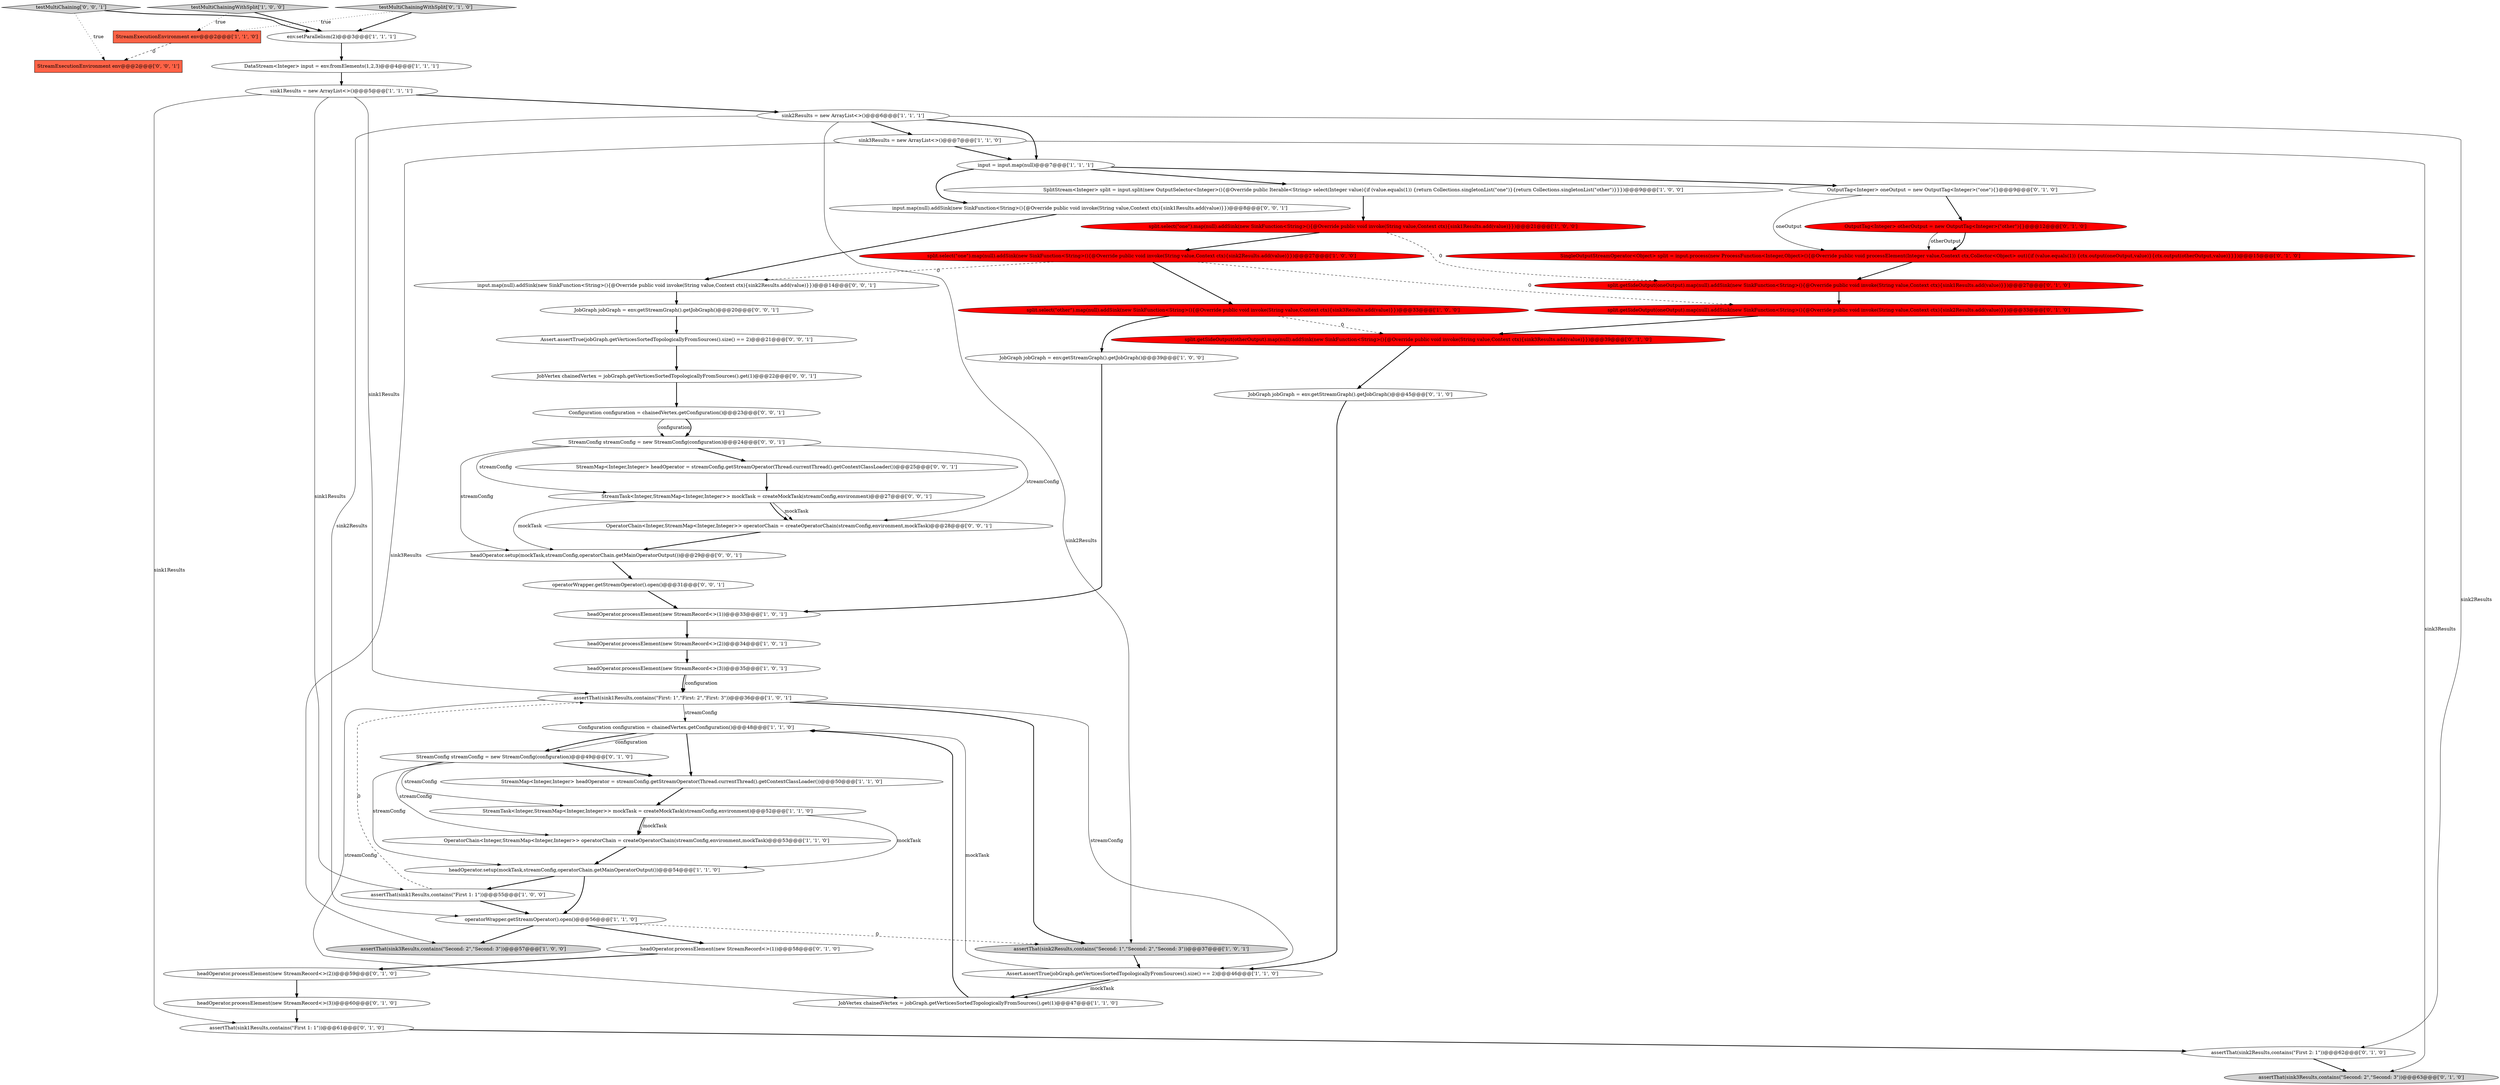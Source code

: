 digraph {
22 [style = filled, label = "headOperator.processElement(new StreamRecord<>(1))@@@33@@@['1', '0', '1']", fillcolor = white, shape = ellipse image = "AAA0AAABBB1BBB"];
1 [style = filled, label = "env.setParallelism(2)@@@3@@@['1', '1', '1']", fillcolor = white, shape = ellipse image = "AAA0AAABBB1BBB"];
48 [style = filled, label = "Configuration configuration = chainedVertex.getConfiguration()@@@23@@@['0', '0', '1']", fillcolor = white, shape = ellipse image = "AAA0AAABBB3BBB"];
24 [style = filled, label = "JobGraph jobGraph = env.getStreamGraph().getJobGraph()@@@39@@@['1', '0', '0']", fillcolor = white, shape = ellipse image = "AAA0AAABBB1BBB"];
49 [style = filled, label = "operatorWrapper.getStreamOperator().open()@@@31@@@['0', '0', '1']", fillcolor = white, shape = ellipse image = "AAA0AAABBB3BBB"];
18 [style = filled, label = "split.select(\"one\").map(null).addSink(new SinkFunction<String>(){@Override public void invoke(String value,Context ctx){sink1Results.add(value)}})@@@21@@@['1', '0', '0']", fillcolor = red, shape = ellipse image = "AAA1AAABBB1BBB"];
8 [style = filled, label = "sink2Results = new ArrayList<>()@@@6@@@['1', '1', '1']", fillcolor = white, shape = ellipse image = "AAA0AAABBB1BBB"];
4 [style = filled, label = "Configuration configuration = chainedVertex.getConfiguration()@@@48@@@['1', '1', '0']", fillcolor = white, shape = ellipse image = "AAA0AAABBB1BBB"];
23 [style = filled, label = "assertThat(sink1Results,contains(\"First 1: 1\"))@@@55@@@['1', '0', '0']", fillcolor = white, shape = ellipse image = "AAA0AAABBB1BBB"];
53 [style = filled, label = "StreamMap<Integer,Integer> headOperator = streamConfig.getStreamOperator(Thread.currentThread().getContextClassLoader())@@@25@@@['0', '0', '1']", fillcolor = white, shape = ellipse image = "AAA0AAABBB3BBB"];
40 [style = filled, label = "assertThat(sink3Results,contains(\"Second: 2\",\"Second: 3\"))@@@63@@@['0', '1', '0']", fillcolor = lightgray, shape = ellipse image = "AAA0AAABBB2BBB"];
34 [style = filled, label = "SingleOutputStreamOperator<Object> split = input.process(new ProcessFunction<Integer,Object>(){@Override public void processElement(Integer value,Context ctx,Collector<Object> out){if (value.equals(1)) {ctx.output(oneOutput,value)}{ctx.output(otherOutput,value)}}})@@@15@@@['0', '1', '0']", fillcolor = red, shape = ellipse image = "AAA1AAABBB2BBB"];
7 [style = filled, label = "assertThat(sink2Results,contains(\"Second: 1\",\"Second: 2\",\"Second: 3\"))@@@37@@@['1', '0', '1']", fillcolor = lightgray, shape = ellipse image = "AAA0AAABBB1BBB"];
14 [style = filled, label = "assertThat(sink3Results,contains(\"Second: 2\",\"Second: 3\"))@@@57@@@['1', '0', '0']", fillcolor = lightgray, shape = ellipse image = "AAA0AAABBB1BBB"];
28 [style = filled, label = "split.getSideOutput(oneOutput).map(null).addSink(new SinkFunction<String>(){@Override public void invoke(String value,Context ctx){sink1Results.add(value)}})@@@27@@@['0', '1', '0']", fillcolor = red, shape = ellipse image = "AAA1AAABBB2BBB"];
31 [style = filled, label = "OutputTag<Integer> otherOutput = new OutputTag<Integer>(\"other\"){}@@@12@@@['0', '1', '0']", fillcolor = red, shape = ellipse image = "AAA1AAABBB2BBB"];
19 [style = filled, label = "Assert.assertTrue(jobGraph.getVerticesSortedTopologicallyFromSources().size() == 2)@@@46@@@['1', '1', '0']", fillcolor = white, shape = ellipse image = "AAA0AAABBB1BBB"];
46 [style = filled, label = "Assert.assertTrue(jobGraph.getVerticesSortedTopologicallyFromSources().size() == 2)@@@21@@@['0', '0', '1']", fillcolor = white, shape = ellipse image = "AAA0AAABBB3BBB"];
44 [style = filled, label = "input.map(null).addSink(new SinkFunction<String>(){@Override public void invoke(String value,Context ctx){sink1Results.add(value)}})@@@8@@@['0', '0', '1']", fillcolor = white, shape = ellipse image = "AAA0AAABBB3BBB"];
55 [style = filled, label = "StreamConfig streamConfig = new StreamConfig(configuration)@@@24@@@['0', '0', '1']", fillcolor = white, shape = ellipse image = "AAA0AAABBB3BBB"];
47 [style = filled, label = "input.map(null).addSink(new SinkFunction<String>(){@Override public void invoke(String value,Context ctx){sink2Results.add(value)}})@@@14@@@['0', '0', '1']", fillcolor = white, shape = ellipse image = "AAA0AAABBB3BBB"];
20 [style = filled, label = "split.select(\"other\").map(null).addSink(new SinkFunction<String>(){@Override public void invoke(String value,Context ctx){sink3Results.add(value)}})@@@33@@@['1', '0', '0']", fillcolor = red, shape = ellipse image = "AAA1AAABBB1BBB"];
27 [style = filled, label = "headOperator.setup(mockTask,streamConfig,operatorChain.getMainOperatorOutput())@@@54@@@['1', '1', '0']", fillcolor = white, shape = ellipse image = "AAA0AAABBB1BBB"];
17 [style = filled, label = "operatorWrapper.getStreamOperator().open()@@@56@@@['1', '1', '0']", fillcolor = white, shape = ellipse image = "AAA0AAABBB1BBB"];
10 [style = filled, label = "JobVertex chainedVertex = jobGraph.getVerticesSortedTopologicallyFromSources().get(1)@@@47@@@['1', '1', '0']", fillcolor = white, shape = ellipse image = "AAA0AAABBB1BBB"];
41 [style = filled, label = "assertThat(sink1Results,contains(\"First 1: 1\"))@@@61@@@['0', '1', '0']", fillcolor = white, shape = ellipse image = "AAA0AAABBB2BBB"];
43 [style = filled, label = "OperatorChain<Integer,StreamMap<Integer,Integer>> operatorChain = createOperatorChain(streamConfig,environment,mockTask)@@@28@@@['0', '0', '1']", fillcolor = white, shape = ellipse image = "AAA0AAABBB3BBB"];
6 [style = filled, label = "StreamExecutionEnvironment env@@@2@@@['1', '1', '0']", fillcolor = tomato, shape = box image = "AAA0AAABBB1BBB"];
35 [style = filled, label = "split.getSideOutput(otherOutput).map(null).addSink(new SinkFunction<String>(){@Override public void invoke(String value,Context ctx){sink3Results.add(value)}})@@@39@@@['0', '1', '0']", fillcolor = red, shape = ellipse image = "AAA1AAABBB2BBB"];
5 [style = filled, label = "sink1Results = new ArrayList<>()@@@5@@@['1', '1', '1']", fillcolor = white, shape = ellipse image = "AAA0AAABBB1BBB"];
50 [style = filled, label = "StreamExecutionEnvironment env@@@2@@@['0', '0', '1']", fillcolor = tomato, shape = box image = "AAA0AAABBB3BBB"];
39 [style = filled, label = "StreamConfig streamConfig = new StreamConfig(configuration)@@@49@@@['0', '1', '0']", fillcolor = white, shape = ellipse image = "AAA0AAABBB2BBB"];
21 [style = filled, label = "testMultiChainingWithSplit['1', '0', '0']", fillcolor = lightgray, shape = diamond image = "AAA0AAABBB1BBB"];
11 [style = filled, label = "headOperator.processElement(new StreamRecord<>(3))@@@35@@@['1', '0', '1']", fillcolor = white, shape = ellipse image = "AAA0AAABBB1BBB"];
25 [style = filled, label = "input = input.map(null)@@@7@@@['1', '1', '1']", fillcolor = white, shape = ellipse image = "AAA0AAABBB1BBB"];
54 [style = filled, label = "JobGraph jobGraph = env.getStreamGraph().getJobGraph()@@@20@@@['0', '0', '1']", fillcolor = white, shape = ellipse image = "AAA0AAABBB3BBB"];
15 [style = filled, label = "SplitStream<Integer> split = input.split(new OutputSelector<Integer>(){@Override public Iterable<String> select(Integer value){if (value.equals(1)) {return Collections.singletonList(\"one\")}{return Collections.singletonList(\"other\")}}})@@@9@@@['1', '0', '0']", fillcolor = white, shape = ellipse image = "AAA0AAABBB1BBB"];
56 [style = filled, label = "testMultiChaining['0', '0', '1']", fillcolor = lightgray, shape = diamond image = "AAA0AAABBB3BBB"];
38 [style = filled, label = "headOperator.processElement(new StreamRecord<>(1))@@@58@@@['0', '1', '0']", fillcolor = white, shape = ellipse image = "AAA0AAABBB2BBB"];
36 [style = filled, label = "JobGraph jobGraph = env.getStreamGraph().getJobGraph()@@@45@@@['0', '1', '0']", fillcolor = white, shape = ellipse image = "AAA0AAABBB2BBB"];
0 [style = filled, label = "headOperator.processElement(new StreamRecord<>(2))@@@34@@@['1', '0', '1']", fillcolor = white, shape = ellipse image = "AAA0AAABBB1BBB"];
16 [style = filled, label = "split.select(\"one\").map(null).addSink(new SinkFunction<String>(){@Override public void invoke(String value,Context ctx){sink2Results.add(value)}})@@@27@@@['1', '0', '0']", fillcolor = red, shape = ellipse image = "AAA1AAABBB1BBB"];
13 [style = filled, label = "OperatorChain<Integer,StreamMap<Integer,Integer>> operatorChain = createOperatorChain(streamConfig,environment,mockTask)@@@53@@@['1', '1', '0']", fillcolor = white, shape = ellipse image = "AAA0AAABBB1BBB"];
51 [style = filled, label = "StreamTask<Integer,StreamMap<Integer,Integer>> mockTask = createMockTask(streamConfig,environment)@@@27@@@['0', '0', '1']", fillcolor = white, shape = ellipse image = "AAA0AAABBB3BBB"];
9 [style = filled, label = "DataStream<Integer> input = env.fromElements(1,2,3)@@@4@@@['1', '1', '1']", fillcolor = white, shape = ellipse image = "AAA0AAABBB1BBB"];
12 [style = filled, label = "StreamTask<Integer,StreamMap<Integer,Integer>> mockTask = createMockTask(streamConfig,environment)@@@52@@@['1', '1', '0']", fillcolor = white, shape = ellipse image = "AAA0AAABBB1BBB"];
3 [style = filled, label = "sink3Results = new ArrayList<>()@@@7@@@['1', '1', '0']", fillcolor = white, shape = ellipse image = "AAA0AAABBB1BBB"];
26 [style = filled, label = "StreamMap<Integer,Integer> headOperator = streamConfig.getStreamOperator(Thread.currentThread().getContextClassLoader())@@@50@@@['1', '1', '0']", fillcolor = white, shape = ellipse image = "AAA0AAABBB1BBB"];
29 [style = filled, label = "testMultiChainingWithSplit['0', '1', '0']", fillcolor = lightgray, shape = diamond image = "AAA0AAABBB2BBB"];
52 [style = filled, label = "JobVertex chainedVertex = jobGraph.getVerticesSortedTopologicallyFromSources().get(1)@@@22@@@['0', '0', '1']", fillcolor = white, shape = ellipse image = "AAA0AAABBB3BBB"];
33 [style = filled, label = "OutputTag<Integer> oneOutput = new OutputTag<Integer>(\"one\"){}@@@9@@@['0', '1', '0']", fillcolor = white, shape = ellipse image = "AAA0AAABBB2BBB"];
45 [style = filled, label = "headOperator.setup(mockTask,streamConfig,operatorChain.getMainOperatorOutput())@@@29@@@['0', '0', '1']", fillcolor = white, shape = ellipse image = "AAA0AAABBB3BBB"];
30 [style = filled, label = "headOperator.processElement(new StreamRecord<>(2))@@@59@@@['0', '1', '0']", fillcolor = white, shape = ellipse image = "AAA0AAABBB2BBB"];
2 [style = filled, label = "assertThat(sink1Results,contains(\"First: 1\",\"First: 2\",\"First: 3\"))@@@36@@@['1', '0', '1']", fillcolor = white, shape = ellipse image = "AAA0AAABBB1BBB"];
42 [style = filled, label = "headOperator.processElement(new StreamRecord<>(3))@@@60@@@['0', '1', '0']", fillcolor = white, shape = ellipse image = "AAA0AAABBB2BBB"];
37 [style = filled, label = "split.getSideOutput(oneOutput).map(null).addSink(new SinkFunction<String>(){@Override public void invoke(String value,Context ctx){sink2Results.add(value)}})@@@33@@@['0', '1', '0']", fillcolor = red, shape = ellipse image = "AAA1AAABBB2BBB"];
32 [style = filled, label = "assertThat(sink2Results,contains(\"First 2: 1\"))@@@62@@@['0', '1', '0']", fillcolor = white, shape = ellipse image = "AAA0AAABBB2BBB"];
42->41 [style = bold, label=""];
33->34 [style = solid, label="oneOutput"];
25->33 [style = bold, label=""];
56->1 [style = bold, label=""];
55->51 [style = solid, label="streamConfig"];
25->44 [style = bold, label=""];
49->22 [style = bold, label=""];
23->2 [style = dashed, label="0"];
17->38 [style = bold, label=""];
20->35 [style = dashed, label="0"];
26->12 [style = bold, label=""];
38->30 [style = bold, label=""];
16->47 [style = dashed, label="0"];
22->0 [style = bold, label=""];
17->14 [style = bold, label=""];
6->50 [style = dashed, label="0"];
21->1 [style = bold, label=""];
51->43 [style = solid, label="mockTask"];
27->17 [style = bold, label=""];
9->5 [style = bold, label=""];
25->15 [style = bold, label=""];
23->17 [style = bold, label=""];
29->1 [style = bold, label=""];
5->41 [style = solid, label="sink1Results"];
2->19 [style = solid, label="streamConfig"];
44->47 [style = bold, label=""];
8->17 [style = solid, label="sink2Results"];
17->7 [style = dashed, label="0"];
28->37 [style = bold, label=""];
41->32 [style = bold, label=""];
16->37 [style = dashed, label="0"];
4->39 [style = solid, label="configuration"];
54->46 [style = bold, label=""];
30->42 [style = bold, label=""];
8->7 [style = solid, label="sink2Results"];
8->32 [style = solid, label="sink2Results"];
39->26 [style = bold, label=""];
43->45 [style = bold, label=""];
48->55 [style = solid, label="configuration"];
39->27 [style = solid, label="streamConfig"];
2->10 [style = solid, label="streamConfig"];
3->14 [style = solid, label="sink3Results"];
12->27 [style = solid, label="mockTask"];
47->54 [style = bold, label=""];
48->55 [style = bold, label=""];
52->48 [style = bold, label=""];
39->12 [style = solid, label="streamConfig"];
31->34 [style = solid, label="otherOutput"];
16->20 [style = bold, label=""];
5->2 [style = solid, label="sink1Results"];
21->6 [style = dotted, label="true"];
29->6 [style = dotted, label="true"];
5->23 [style = solid, label="sink1Results"];
3->40 [style = solid, label="sink3Results"];
56->50 [style = dotted, label="true"];
4->39 [style = bold, label=""];
8->3 [style = bold, label=""];
0->11 [style = bold, label=""];
19->10 [style = bold, label=""];
11->2 [style = solid, label="configuration"];
1->9 [style = bold, label=""];
31->34 [style = bold, label=""];
2->4 [style = solid, label="streamConfig"];
34->28 [style = bold, label=""];
12->13 [style = bold, label=""];
13->27 [style = bold, label=""];
19->4 [style = solid, label="mockTask"];
32->40 [style = bold, label=""];
18->28 [style = dashed, label="0"];
51->43 [style = bold, label=""];
37->35 [style = bold, label=""];
7->19 [style = bold, label=""];
36->19 [style = bold, label=""];
18->16 [style = bold, label=""];
5->8 [style = bold, label=""];
55->45 [style = solid, label="streamConfig"];
53->51 [style = bold, label=""];
3->25 [style = bold, label=""];
19->10 [style = solid, label="mockTask"];
45->49 [style = bold, label=""];
4->26 [style = bold, label=""];
24->22 [style = bold, label=""];
46->52 [style = bold, label=""];
15->18 [style = bold, label=""];
39->13 [style = solid, label="streamConfig"];
55->43 [style = solid, label="streamConfig"];
11->2 [style = bold, label=""];
12->13 [style = solid, label="mockTask"];
51->45 [style = solid, label="mockTask"];
55->53 [style = bold, label=""];
10->4 [style = bold, label=""];
33->31 [style = bold, label=""];
27->23 [style = bold, label=""];
2->7 [style = bold, label=""];
35->36 [style = bold, label=""];
20->24 [style = bold, label=""];
8->25 [style = bold, label=""];
}
